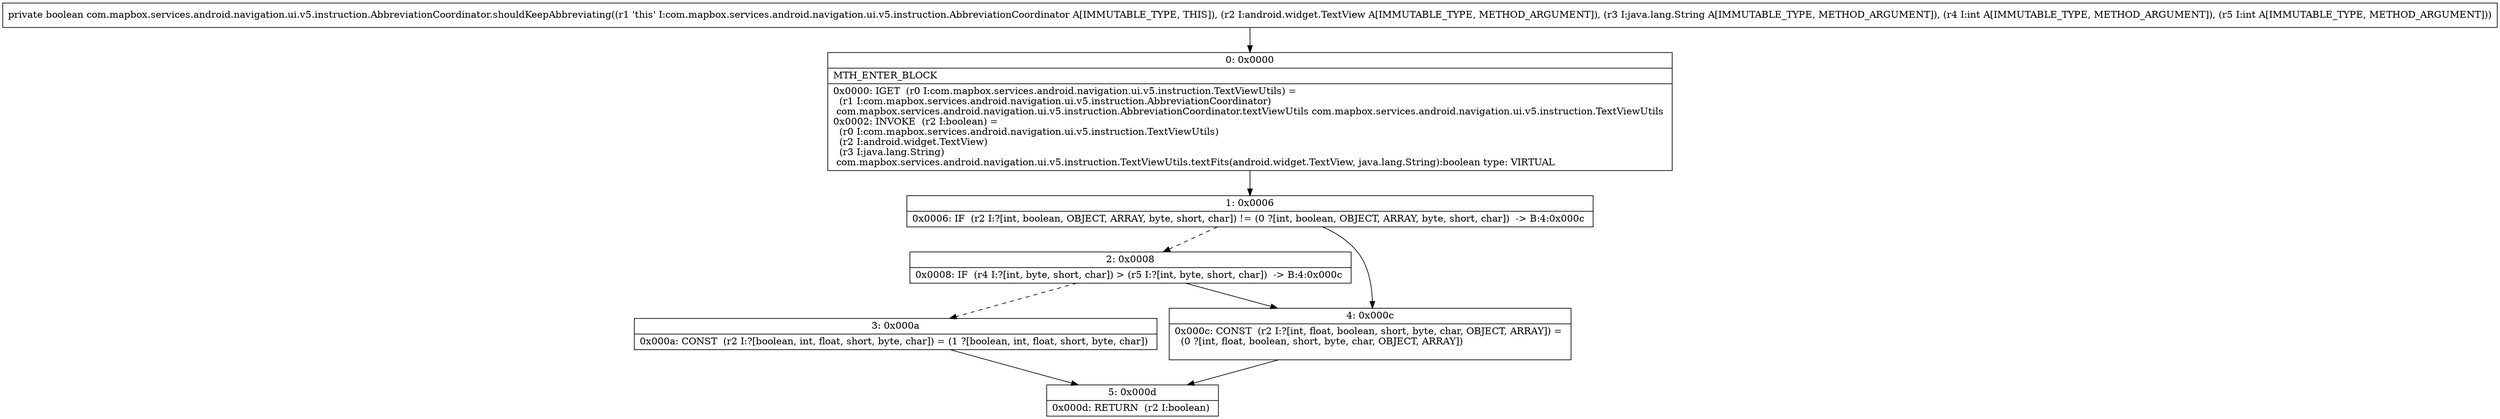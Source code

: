 digraph "CFG forcom.mapbox.services.android.navigation.ui.v5.instruction.AbbreviationCoordinator.shouldKeepAbbreviating(Landroid\/widget\/TextView;Ljava\/lang\/String;II)Z" {
Node_0 [shape=record,label="{0\:\ 0x0000|MTH_ENTER_BLOCK\l|0x0000: IGET  (r0 I:com.mapbox.services.android.navigation.ui.v5.instruction.TextViewUtils) = \l  (r1 I:com.mapbox.services.android.navigation.ui.v5.instruction.AbbreviationCoordinator)\l com.mapbox.services.android.navigation.ui.v5.instruction.AbbreviationCoordinator.textViewUtils com.mapbox.services.android.navigation.ui.v5.instruction.TextViewUtils \l0x0002: INVOKE  (r2 I:boolean) = \l  (r0 I:com.mapbox.services.android.navigation.ui.v5.instruction.TextViewUtils)\l  (r2 I:android.widget.TextView)\l  (r3 I:java.lang.String)\l com.mapbox.services.android.navigation.ui.v5.instruction.TextViewUtils.textFits(android.widget.TextView, java.lang.String):boolean type: VIRTUAL \l}"];
Node_1 [shape=record,label="{1\:\ 0x0006|0x0006: IF  (r2 I:?[int, boolean, OBJECT, ARRAY, byte, short, char]) != (0 ?[int, boolean, OBJECT, ARRAY, byte, short, char])  \-\> B:4:0x000c \l}"];
Node_2 [shape=record,label="{2\:\ 0x0008|0x0008: IF  (r4 I:?[int, byte, short, char]) \> (r5 I:?[int, byte, short, char])  \-\> B:4:0x000c \l}"];
Node_3 [shape=record,label="{3\:\ 0x000a|0x000a: CONST  (r2 I:?[boolean, int, float, short, byte, char]) = (1 ?[boolean, int, float, short, byte, char]) \l}"];
Node_4 [shape=record,label="{4\:\ 0x000c|0x000c: CONST  (r2 I:?[int, float, boolean, short, byte, char, OBJECT, ARRAY]) = \l  (0 ?[int, float, boolean, short, byte, char, OBJECT, ARRAY])\l \l}"];
Node_5 [shape=record,label="{5\:\ 0x000d|0x000d: RETURN  (r2 I:boolean) \l}"];
MethodNode[shape=record,label="{private boolean com.mapbox.services.android.navigation.ui.v5.instruction.AbbreviationCoordinator.shouldKeepAbbreviating((r1 'this' I:com.mapbox.services.android.navigation.ui.v5.instruction.AbbreviationCoordinator A[IMMUTABLE_TYPE, THIS]), (r2 I:android.widget.TextView A[IMMUTABLE_TYPE, METHOD_ARGUMENT]), (r3 I:java.lang.String A[IMMUTABLE_TYPE, METHOD_ARGUMENT]), (r4 I:int A[IMMUTABLE_TYPE, METHOD_ARGUMENT]), (r5 I:int A[IMMUTABLE_TYPE, METHOD_ARGUMENT])) }"];
MethodNode -> Node_0;
Node_0 -> Node_1;
Node_1 -> Node_2[style=dashed];
Node_1 -> Node_4;
Node_2 -> Node_3[style=dashed];
Node_2 -> Node_4;
Node_3 -> Node_5;
Node_4 -> Node_5;
}

